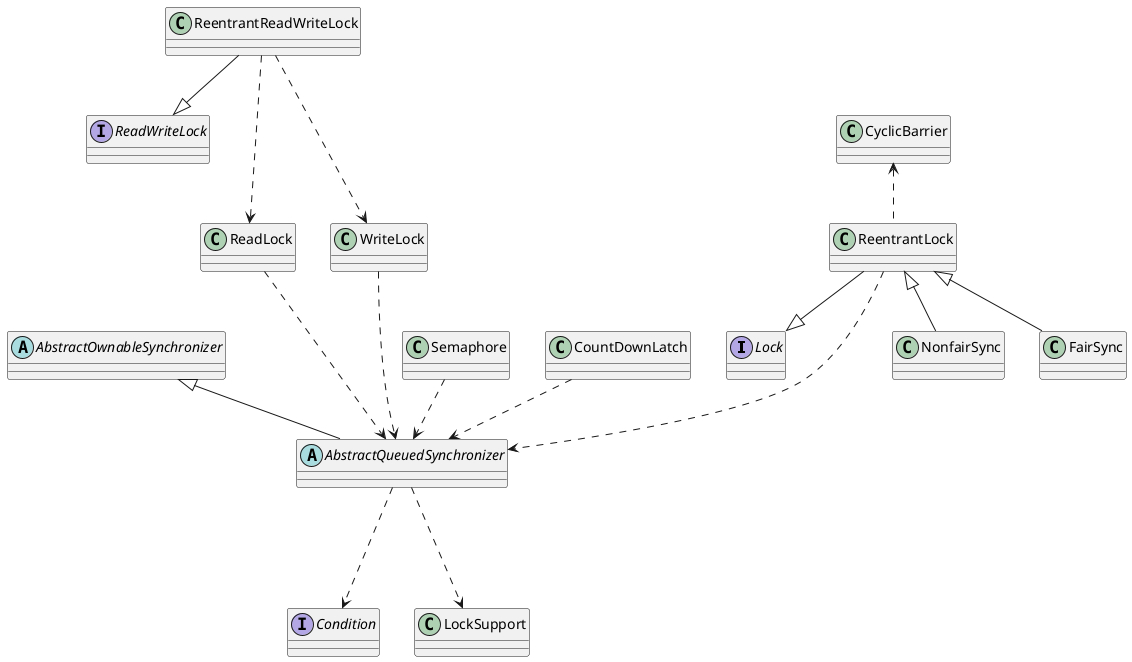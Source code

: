 @startuml


interface Lock
interface Condition
interface ReadWriteLock
abstract class AbstractQueuedSynchronizer
abstract class AbstractOwnableSynchronizer

AbstractOwnableSynchronizer<|--AbstractQueuedSynchronizer

AbstractQueuedSynchronizer ...> LockSupport
AbstractQueuedSynchronizer ...> Condition

ReentrantLock <|-- NonfairSync
ReentrantLock <|-- FairSync

ReentrantLock--|>Lock
ReentrantLock...>AbstractQueuedSynchronizer

ReentrantReadWriteLock --|> ReadWriteLock
ReentrantReadWriteLock ..> ReadLock
ReadLock ...> AbstractQueuedSynchronizer
ReentrantReadWriteLock ...> WriteLock
WriteLock ...> AbstractQueuedSynchronizer

Semaphore ..> AbstractQueuedSynchronizer
CountDownLatch ..> AbstractQueuedSynchronizer

CyclicBarrier <.. ReentrantLock


@enduml